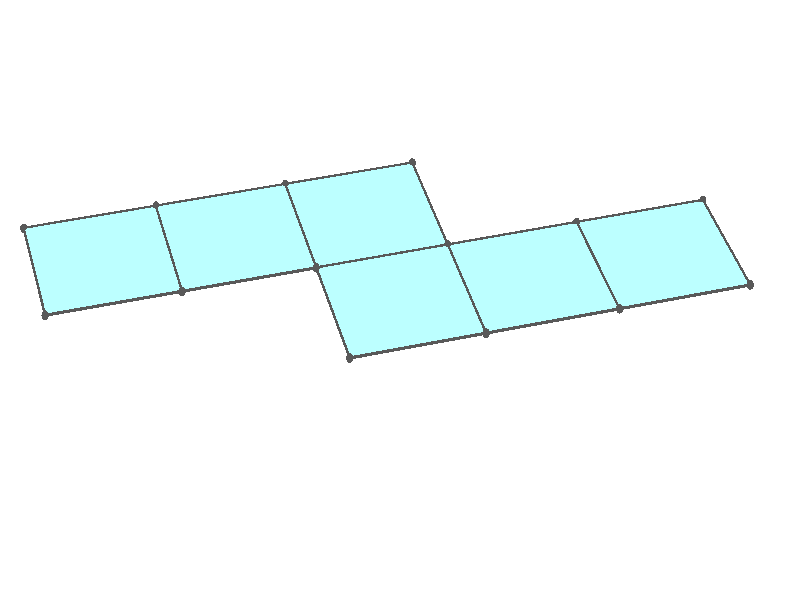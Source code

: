 #version 3.7;
global_settings{assumed_gamma 1.0}
camera{perspective location <18.750000000000000000000000, 10.825317547305481014063844, 12.499999999999996447286321> right <0.133333333333333331482962, -0.230940107675850353485814, -0.000000000000000000000000> up <-0.064951905283832905846353, -0.037499999999999998612221, 0.129903810567665811692706> direction <0.750000000000000111022302, 0.433012701892219298294151, 0.499999999999999944488849> sky <-0.433012701892219298294151, -0.249999999999999944488849, 0.866025403784438707610605> look_at <18.000000000000000000000000, 10.392304845413262270881205, 11.999999999999996447286321>}
light_source{<18.750000000000000000000000, 10.825317547305481014063844, 12.499999999999996447286321> rgb<1.0,1.0,1.0>}
background{rgb<1,1,1>}
union{union{object{union{sphere{<0.000000000000000049995996, 0.816496580927725923437777, 0.000000000000000000000000>,0.029999999999999998889777}sphere{<-0.816496580927725923437777, 0.000000000000000099991992, 0.000000000000000000000000>,0.029999999999999998889777}sphere{<-0.000000000000000149987989, -0.816496580927725923437777, 0.000000000000000000000000>,0.029999999999999998889777}sphere{<0.816496580927725923437777, -0.000000000000000199983985, 0.000000000000000000000000>,0.029999999999999998889777}} pigment{rgb<0.1,0.1,0.1>}}object{union{cylinder{<0.000000000000000049995996, 0.816496580927725923437777, 0.000000000000000000000000>,<-0.816496580927725923437777, 0.000000000000000099991992, 0.000000000000000000000000>,0.010000000000000000208167}cylinder{<-0.816496580927725923437777, 0.000000000000000099991992, 0.000000000000000000000000>,<-0.000000000000000149987989, -0.816496580927725923437777, 0.000000000000000000000000>,0.010000000000000000208167}cylinder{<-0.000000000000000149987989, -0.816496580927725923437777, 0.000000000000000000000000>,<0.816496580927725923437777, -0.000000000000000199983985, 0.000000000000000000000000>,0.010000000000000000208167}cylinder{<0.816496580927725923437777, -0.000000000000000199983985, 0.000000000000000000000000>,<0.000000000000000049995996, 0.816496580927725923437777, 0.000000000000000000000000>,0.010000000000000000208167}} pigment{rgb<0.1,0.1,0.1>}}object{polygon{4.000000000000000000000000,<0.000000000000000049995996, 0.816496580927725923437777, 0.000000000000000000000000>,<-0.816496580927725923437777, 0.000000000000000099991992, 0.000000000000000000000000>,<-0.000000000000000149987989, -0.816496580927725923437777, 0.000000000000000000000000>,<0.816496580927725923437777, -0.000000000000000199983985, 0.000000000000000000000000>} pigment{rgbft<0.5,1.0,1.0,0.1,0.1>}}}union{object{union{sphere{<-0.000000000000000111022302, 0.816496580927725923437777, -0.000000000013360020610689>,0.029999999999999998889777}sphere{<-0.816496580927726145482382, 0.000000000000000111022302, -0.000000000013360020610689>,0.029999999999999998889777}sphere{<-1.632993161855452068920158, 0.816496580927726034460079, 0.000000000013360020610689>,0.029999999999999998889777}sphere{<-0.816496580927726034460079, 1.632993161855452068920158, 0.000000000013360020610689>,0.029999999999999998889777}} pigment{rgb<0.1,0.1,0.1>}}object{union{cylinder{<-0.000000000000000111022302, 0.816496580927725923437777, -0.000000000013360020610689>,<-0.816496580927726145482382, 0.000000000000000111022302, -0.000000000013360020610689>,0.010000000000000000208167}cylinder{<-0.816496580927726145482382, 0.000000000000000111022302, -0.000000000013360020610689>,<-1.632993161855452068920158, 0.816496580927726034460079, 0.000000000013360020610689>,0.010000000000000000208167}cylinder{<-1.632993161855452068920158, 0.816496580927726034460079, 0.000000000013360020610689>,<-0.816496580927726034460079, 1.632993161855452068920158, 0.000000000013360020610689>,0.010000000000000000208167}cylinder{<-0.816496580927726034460079, 1.632993161855452068920158, 0.000000000013360020610689>,<-0.000000000000000111022302, 0.816496580927725923437777, -0.000000000013360020610689>,0.010000000000000000208167}} pigment{rgb<0.1,0.1,0.1>}}object{polygon{4.000000000000000000000000,<-0.000000000000000111022302, 0.816496580927725923437777, -0.000000000013360020610689>,<-0.816496580927726145482382, 0.000000000000000111022302, -0.000000000013360020610689>,<-1.632993161855452068920158, 0.816496580927726034460079, 0.000000000013360020610689>,<-0.816496580927726034460079, 1.632993161855452068920158, 0.000000000013360020610689>} pigment{rgbft<0.5,1.0,1.0,0.1,0.1>}}}union{object{union{sphere{<-1.632993161855452068920158, 2.449489742783177881335632, -0.000000000053440082442757>,0.029999999999999998889777}sphere{<-2.449489742783177881335632, 1.632993161855452068920158, -0.000000000053440082442757>,0.029999999999999998889777}sphere{<-1.632993161855452068920158, 0.816496580927726256504684, -0.000000000106880164885514>,0.029999999999999998889777}sphere{<-0.816496580927726256504684, 1.632993161855452068920158, -0.000000000106880164885514>,0.029999999999999998889777}} pigment{rgb<0.1,0.1,0.1>}}object{union{cylinder{<-1.632993161855452068920158, 2.449489742783177881335632, -0.000000000053440082442757>,<-2.449489742783177881335632, 1.632993161855452068920158, -0.000000000053440082442757>,0.010000000000000000208167}cylinder{<-2.449489742783177881335632, 1.632993161855452068920158, -0.000000000053440082442757>,<-1.632993161855452068920158, 0.816496580927726256504684, -0.000000000106880164885514>,0.010000000000000000208167}cylinder{<-1.632993161855452068920158, 0.816496580927726256504684, -0.000000000106880164885514>,<-0.816496580927726256504684, 1.632993161855452068920158, -0.000000000106880164885514>,0.010000000000000000208167}cylinder{<-0.816496580927726256504684, 1.632993161855452068920158, -0.000000000106880164885514>,<-1.632993161855452068920158, 2.449489742783177881335632, -0.000000000053440082442757>,0.010000000000000000208167}} pigment{rgb<0.1,0.1,0.1>}}object{polygon{4.000000000000000000000000,<-1.632993161855452068920158, 2.449489742783177881335632, -0.000000000053440082442757>,<-2.449489742783177881335632, 1.632993161855452068920158, -0.000000000053440082442757>,<-1.632993161855452068920158, 0.816496580927726256504684, -0.000000000106880164885514>,<-0.816496580927726256504684, 1.632993161855452068920158, -0.000000000106880164885514>} pigment{rgbft<0.5,1.0,1.0,0.1,0.1>}}}union{object{union{sphere{<-1.632993161855451624830948, -0.816496580927725590370869, 0.000000000013360020610689>,0.029999999999999998889777}sphere{<-0.816496580927725812415474, -0.000000000000000111022302, -0.000000000013360020610689>,0.029999999999999998889777}sphere{<-0.000000000000000333066907, -0.816496580927725923437777, -0.000000000013360020610689>,0.029999999999999998889777}sphere{<-0.816496580927726145482382, -1.632993161855451624830948, 0.000000000013360020610689>,0.029999999999999998889777}} pigment{rgb<0.1,0.1,0.1>}}object{union{cylinder{<-1.632993161855451624830948, -0.816496580927725590370869, 0.000000000013360020610689>,<-0.816496580927725812415474, -0.000000000000000111022302, -0.000000000013360020610689>,0.010000000000000000208167}cylinder{<-0.816496580927725812415474, -0.000000000000000111022302, -0.000000000013360020610689>,<-0.000000000000000333066907, -0.816496580927725923437777, -0.000000000013360020610689>,0.010000000000000000208167}cylinder{<-0.000000000000000333066907, -0.816496580927725923437777, -0.000000000013360020610689>,<-0.816496580927726145482382, -1.632993161855451624830948, 0.000000000013360020610689>,0.010000000000000000208167}cylinder{<-0.816496580927726145482382, -1.632993161855451624830948, 0.000000000013360020610689>,<-1.632993161855451624830948, -0.816496580927725590370869, 0.000000000013360020610689>,0.010000000000000000208167}} pigment{rgb<0.1,0.1,0.1>}}object{polygon{4.000000000000000000000000,<-1.632993161855451624830948, -0.816496580927725590370869, 0.000000000013360020610689>,<-0.816496580927725812415474, -0.000000000000000111022302, -0.000000000013360020610689>,<-0.000000000000000333066907, -0.816496580927725923437777, -0.000000000013360020610689>,<-0.816496580927726145482382, -1.632993161855451624830948, 0.000000000013360020610689>} pigment{rgbft<0.5,1.0,1.0,0.1,0.1>}}}union{object{union{sphere{<-0.000000000000000333066907, -2.449489742783176993157213, 0.000000000026720041221378>,0.029999999999999998889777}sphere{<0.816496580927725257303962, -1.632993161855451624830948, -0.000000000000000000000000>,0.029999999999999998889777}sphere{<-0.000000000000000333066907, -0.816496580927725812415474, -0.000000000026720041221378>,0.029999999999999998889777}sphere{<-0.816496580927726256504684, -1.632993161855451624830948, 0.000000000000000000000000>,0.029999999999999998889777}} pigment{rgb<0.1,0.1,0.1>}}object{union{cylinder{<-0.000000000000000333066907, -2.449489742783176993157213, 0.000000000026720041221378>,<0.816496580927725257303962, -1.632993161855451624830948, -0.000000000000000000000000>,0.010000000000000000208167}cylinder{<0.816496580927725257303962, -1.632993161855451624830948, -0.000000000000000000000000>,<-0.000000000000000333066907, -0.816496580927725812415474, -0.000000000026720041221378>,0.010000000000000000208167}cylinder{<-0.000000000000000333066907, -0.816496580927725812415474, -0.000000000026720041221378>,<-0.816496580927726256504684, -1.632993161855451624830948, 0.000000000000000000000000>,0.010000000000000000208167}cylinder{<-0.816496580927726256504684, -1.632993161855451624830948, 0.000000000000000000000000>,<-0.000000000000000333066907, -2.449489742783176993157213, 0.000000000026720041221378>,0.010000000000000000208167}} pigment{rgb<0.1,0.1,0.1>}}object{polygon{4.000000000000000000000000,<-0.000000000000000333066907, -2.449489742783176993157213, 0.000000000026720041221378>,<0.816496580927725257303962, -1.632993161855451624830948, -0.000000000000000000000000>,<-0.000000000000000333066907, -0.816496580927725812415474, -0.000000000026720041221378>,<-0.816496580927726256504684, -1.632993161855451624830948, 0.000000000000000000000000>} pigment{rgbft<0.5,1.0,1.0,0.1,0.1>}}}union{object{union{sphere{<0.000000000000000000000000, -2.449489742783176993157213, -0.000000000093520144274825>,0.029999999999999998889777}sphere{<0.816496580927725590370869, -1.632993161855451402786343, -0.000000000120240185496203>,0.029999999999999998889777}sphere{<1.632993161855451180741738, -2.449489742783176993157213, -0.000000000066800103053446>,0.029999999999999998889777}sphere{<0.816496580927725146281659, -3.265986323710902805572687, -0.000000000040080061832068>,0.029999999999999998889777}} pigment{rgb<0.1,0.1,0.1>}}object{union{cylinder{<0.000000000000000000000000, -2.449489742783176993157213, -0.000000000093520144274825>,<0.816496580927725590370869, -1.632993161855451402786343, -0.000000000120240185496203>,0.010000000000000000208167}cylinder{<0.816496580927725590370869, -1.632993161855451402786343, -0.000000000120240185496203>,<1.632993161855451180741738, -2.449489742783176993157213, -0.000000000066800103053446>,0.010000000000000000208167}cylinder{<1.632993161855451180741738, -2.449489742783176993157213, -0.000000000066800103053446>,<0.816496580927725146281659, -3.265986323710902805572687, -0.000000000040080061832068>,0.010000000000000000208167}cylinder{<0.816496580927725146281659, -3.265986323710902805572687, -0.000000000040080061832068>,<0.000000000000000000000000, -2.449489742783176993157213, -0.000000000093520144274825>,0.010000000000000000208167}} pigment{rgb<0.1,0.1,0.1>}}object{polygon{4.000000000000000000000000,<0.000000000000000000000000, -2.449489742783176993157213, -0.000000000093520144274825>,<0.816496580927725590370869, -1.632993161855451402786343, -0.000000000120240185496203>,<1.632993161855451180741738, -2.449489742783176993157213, -0.000000000066800103053446>,<0.816496580927725146281659, -3.265986323710902805572687, -0.000000000040080061832068>} pigment{rgbft<0.5,1.0,1.0,0.1,0.1>}}}}
